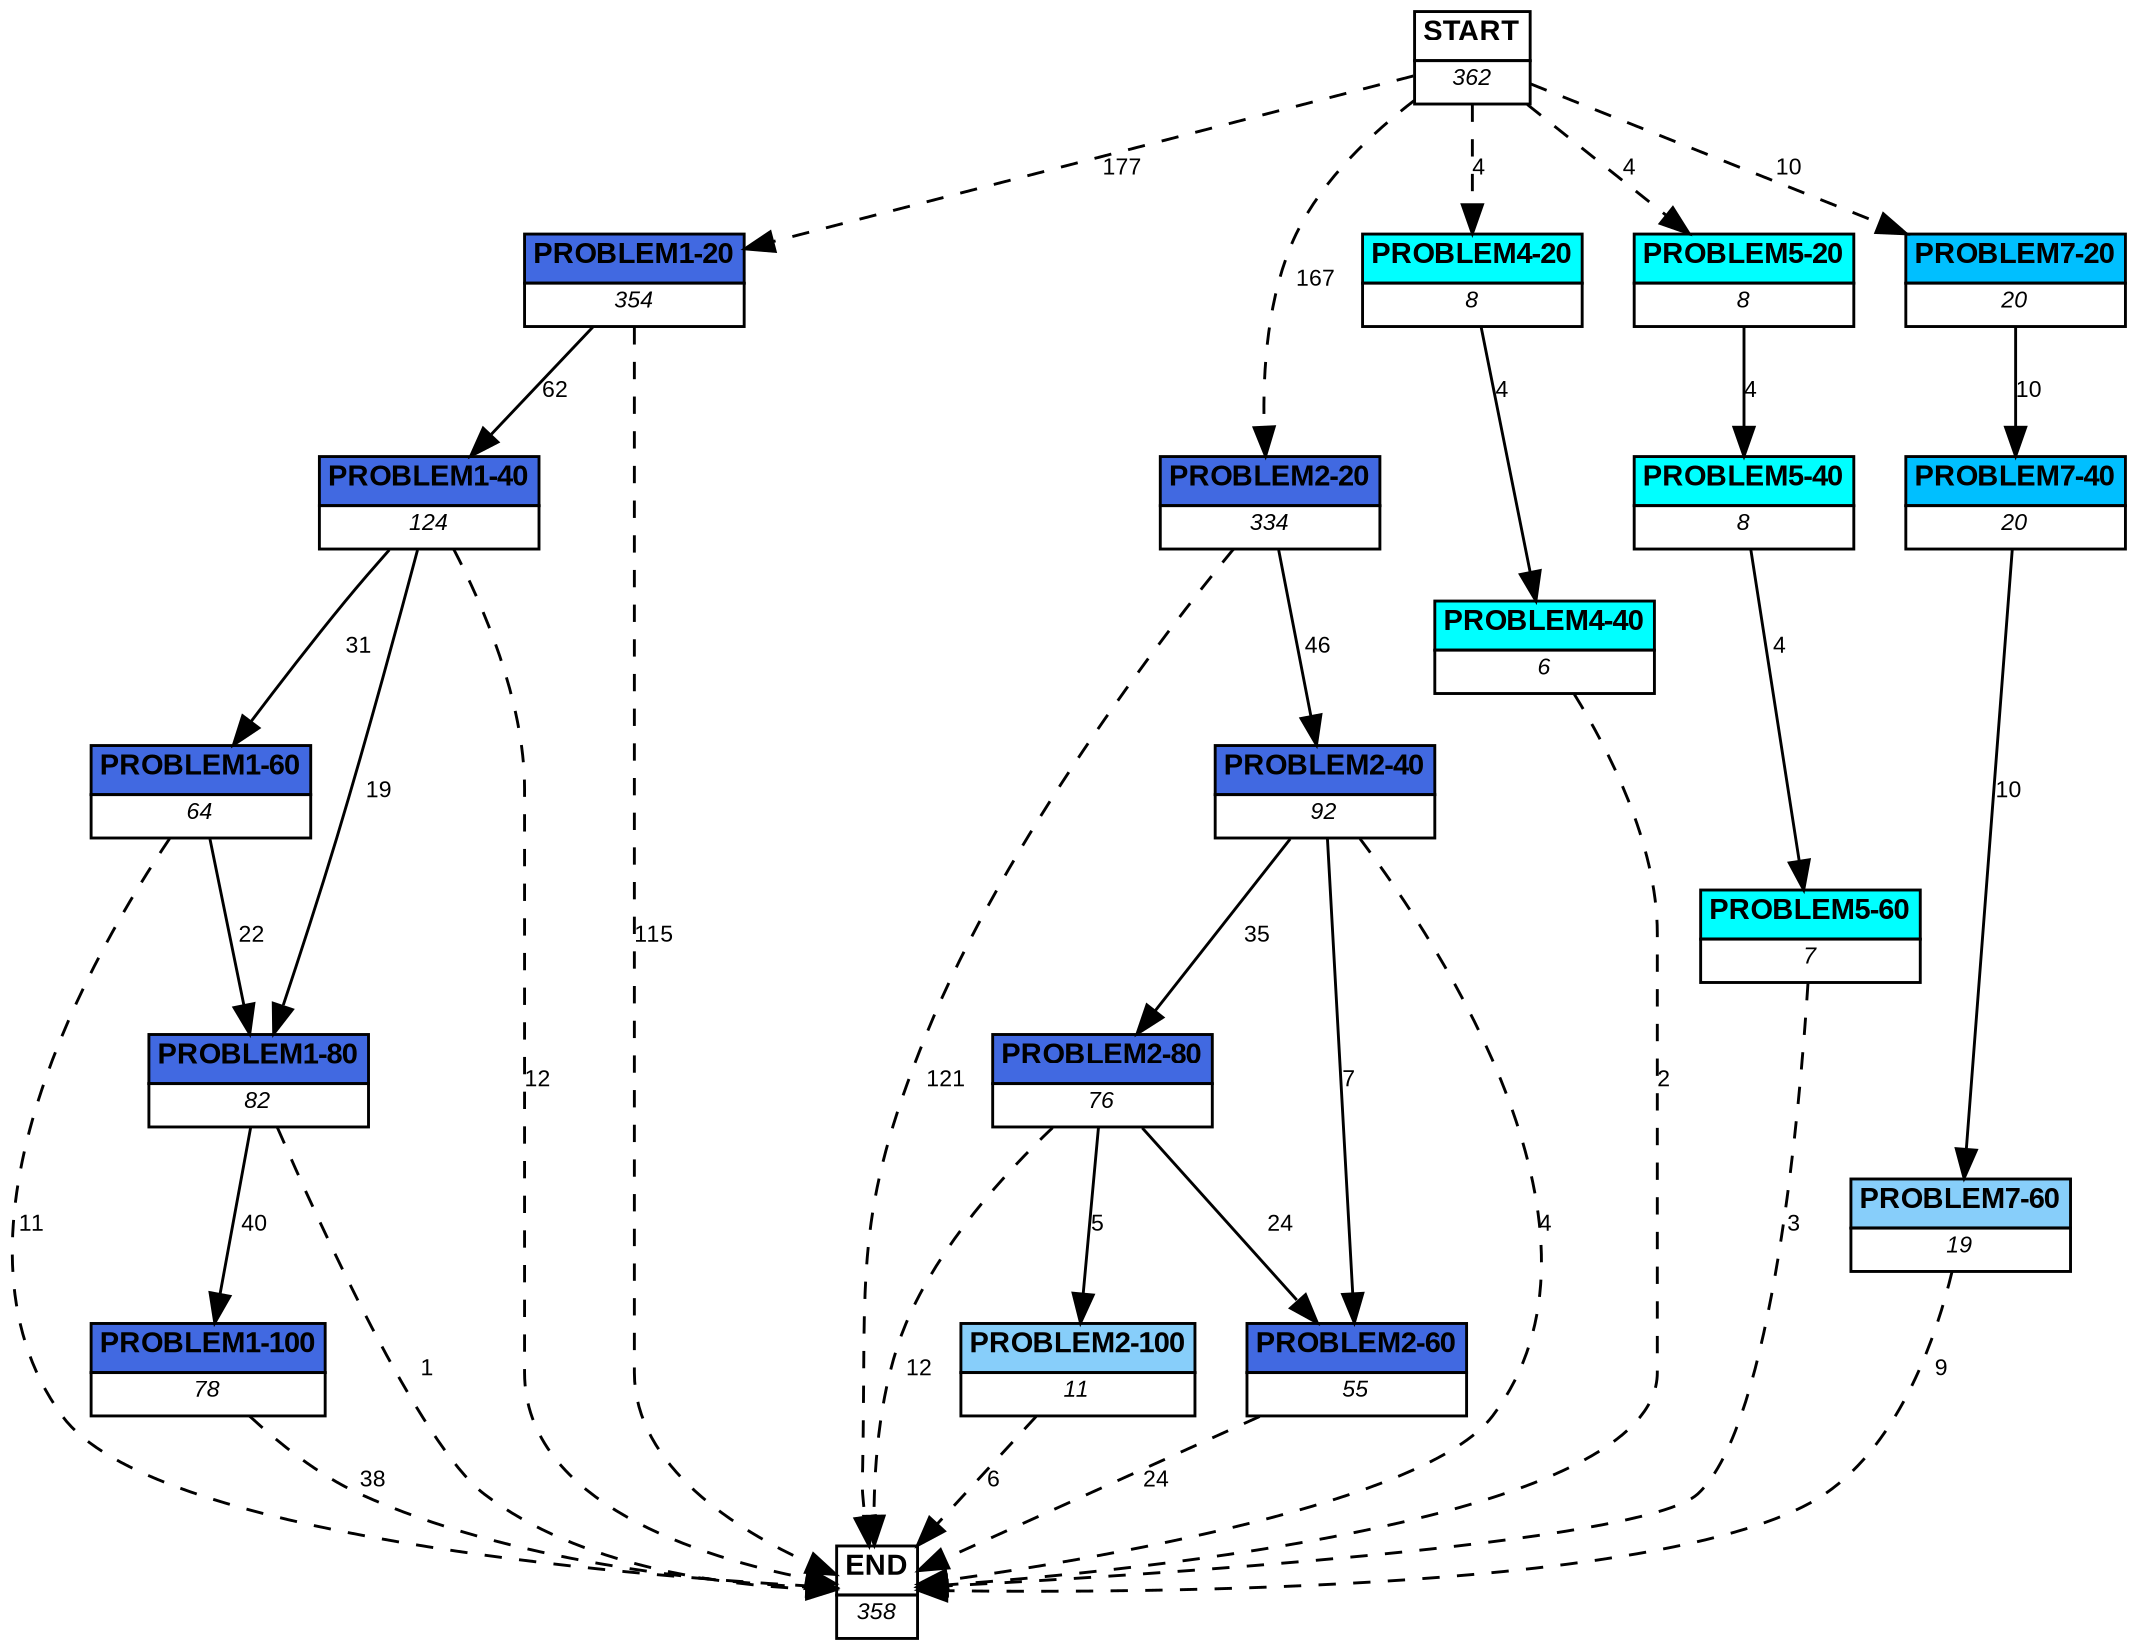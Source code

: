 digraph graphname {
	dpi = 150
	size="16,11!";
	margin = 0;
"PROBLEM1-20" [shape=plain, label=<<table border="0" cellborder="1" cellspacing="0"><tr><td bgcolor="royalblue"><FONT face="Arial" POINT-SIZE="10"><b>PROBLEM1-20</b></FONT></td></tr><tr><td bgcolor="white"><FONT face="Arial" POINT-SIZE="8"><i>354</i></FONT></td></tr></table>>]
"PROBLEM1-40" [shape=plain, label=<<table border="0" cellborder="1" cellspacing="0"><tr><td bgcolor="royalblue"><FONT face="Arial" POINT-SIZE="10"><b>PROBLEM1-40</b></FONT></td></tr><tr><td bgcolor="white"><FONT face="Arial" POINT-SIZE="8"><i>124</i></FONT></td></tr></table>>]
"PROBLEM1-60" [shape=plain, label=<<table border="0" cellborder="1" cellspacing="0"><tr><td bgcolor="royalblue"><FONT face="Arial" POINT-SIZE="10"><b>PROBLEM1-60</b></FONT></td></tr><tr><td bgcolor="white"><FONT face="Arial" POINT-SIZE="8"><i>64</i></FONT></td></tr></table>>]
"PROBLEM2-20" [shape=plain, label=<<table border="0" cellborder="1" cellspacing="0"><tr><td bgcolor="royalblue"><FONT face="Arial" POINT-SIZE="10"><b>PROBLEM2-20</b></FONT></td></tr><tr><td bgcolor="white"><FONT face="Arial" POINT-SIZE="8"><i>334</i></FONT></td></tr></table>>]
"PROBLEM1-80" [shape=plain, label=<<table border="0" cellborder="1" cellspacing="0"><tr><td bgcolor="royalblue"><FONT face="Arial" POINT-SIZE="10"><b>PROBLEM1-80</b></FONT></td></tr><tr><td bgcolor="white"><FONT face="Arial" POINT-SIZE="8"><i>82</i></FONT></td></tr></table>>]
"PROBLEM1-100" [shape=plain, label=<<table border="0" cellborder="1" cellspacing="0"><tr><td bgcolor="royalblue"><FONT face="Arial" POINT-SIZE="10"><b>PROBLEM1-100</b></FONT></td></tr><tr><td bgcolor="white"><FONT face="Arial" POINT-SIZE="8"><i>78</i></FONT></td></tr></table>>]
"PROBLEM2-40" [shape=plain, label=<<table border="0" cellborder="1" cellspacing="0"><tr><td bgcolor="royalblue"><FONT face="Arial" POINT-SIZE="10"><b>PROBLEM2-40</b></FONT></td></tr><tr><td bgcolor="white"><FONT face="Arial" POINT-SIZE="8"><i>92</i></FONT></td></tr></table>>]
"PROBLEM2-80" [shape=plain, label=<<table border="0" cellborder="1" cellspacing="0"><tr><td bgcolor="royalblue"><FONT face="Arial" POINT-SIZE="10"><b>PROBLEM2-80</b></FONT></td></tr><tr><td bgcolor="white"><FONT face="Arial" POINT-SIZE="8"><i>76</i></FONT></td></tr></table>>]
"PROBLEM2-60" [shape=plain, label=<<table border="0" cellborder="1" cellspacing="0"><tr><td bgcolor="royalblue"><FONT face="Arial" POINT-SIZE="10"><b>PROBLEM2-60</b></FONT></td></tr><tr><td bgcolor="white"><FONT face="Arial" POINT-SIZE="8"><i>55</i></FONT></td></tr></table>>]
"PROBLEM4-20" [shape=plain, label=<<table border="0" cellborder="1" cellspacing="0"><tr><td bgcolor="aqua"><FONT face="Arial" POINT-SIZE="10"><b>PROBLEM4-20</b></FONT></td></tr><tr><td bgcolor="white"><FONT face="Arial" POINT-SIZE="8"><i>8</i></FONT></td></tr></table>>]
"PROBLEM4-40" [shape=plain, label=<<table border="0" cellborder="1" cellspacing="0"><tr><td bgcolor="aqua"><FONT face="Arial" POINT-SIZE="10"><b>PROBLEM4-40</b></FONT></td></tr><tr><td bgcolor="white"><FONT face="Arial" POINT-SIZE="8"><i>6</i></FONT></td></tr></table>>]
"PROBLEM5-20" [shape=plain, label=<<table border="0" cellborder="1" cellspacing="0"><tr><td bgcolor="aqua"><FONT face="Arial" POINT-SIZE="10"><b>PROBLEM5-20</b></FONT></td></tr><tr><td bgcolor="white"><FONT face="Arial" POINT-SIZE="8"><i>8</i></FONT></td></tr></table>>]
"PROBLEM5-40" [shape=plain, label=<<table border="0" cellborder="1" cellspacing="0"><tr><td bgcolor="aqua"><FONT face="Arial" POINT-SIZE="10"><b>PROBLEM5-40</b></FONT></td></tr><tr><td bgcolor="white"><FONT face="Arial" POINT-SIZE="8"><i>8</i></FONT></td></tr></table>>]
"PROBLEM5-60" [shape=plain, label=<<table border="0" cellborder="1" cellspacing="0"><tr><td bgcolor="aqua"><FONT face="Arial" POINT-SIZE="10"><b>PROBLEM5-60</b></FONT></td></tr><tr><td bgcolor="white"><FONT face="Arial" POINT-SIZE="8"><i>7</i></FONT></td></tr></table>>]
"PROBLEM7-20" [shape=plain, label=<<table border="0" cellborder="1" cellspacing="0"><tr><td bgcolor="deepskyblue"><FONT face="Arial" POINT-SIZE="10"><b>PROBLEM7-20</b></FONT></td></tr><tr><td bgcolor="white"><FONT face="Arial" POINT-SIZE="8"><i>20</i></FONT></td></tr></table>>]
"PROBLEM7-40" [shape=plain, label=<<table border="0" cellborder="1" cellspacing="0"><tr><td bgcolor="deepskyblue"><FONT face="Arial" POINT-SIZE="10"><b>PROBLEM7-40</b></FONT></td></tr><tr><td bgcolor="white"><FONT face="Arial" POINT-SIZE="8"><i>20</i></FONT></td></tr></table>>]
"PROBLEM7-60" [shape=plain, label=<<table border="0" cellborder="1" cellspacing="0"><tr><td bgcolor="lightskyblue"><FONT face="Arial" POINT-SIZE="10"><b>PROBLEM7-60</b></FONT></td></tr><tr><td bgcolor="white"><FONT face="Arial" POINT-SIZE="8"><i>19</i></FONT></td></tr></table>>]
"PROBLEM2-100" [shape=plain, label=<<table border="0" cellborder="1" cellspacing="0"><tr><td bgcolor="lightskyblue"><FONT face="Arial" POINT-SIZE="10"><b>PROBLEM2-100</b></FONT></td></tr><tr><td bgcolor="white"><FONT face="Arial" POINT-SIZE="8"><i>11</i></FONT></td></tr></table>>]
"START" [shape=plain, label=<<table border="0" cellborder="1" cellspacing="0"><tr><td bgcolor="white"><FONT face="Arial" POINT-SIZE="10"><b>START</b></FONT></td></tr><tr><td bgcolor="white"><FONT face="Arial" POINT-SIZE="8"><i>362</i></FONT></td></tr></table>>]
"END" [shape=plain, label=<<table border="0" cellborder="1" cellspacing="0"><tr><td bgcolor="white"><FONT face="Arial" POINT-SIZE="10"><b>END</b></FONT></td></tr><tr><td bgcolor="white"><FONT face="Arial" POINT-SIZE="8"><i>358</i></FONT></td></tr></table>>]
"PROBLEM1-20" -> "PROBLEM1-40" [ label ="62" labelfloat=false fontname="Arial" fontsize=8]
"PROBLEM1-20" -> "END" [ style = dashed label ="115" labelfloat=false fontname="Arial" fontsize=8]
"PROBLEM1-40" -> "PROBLEM1-60" [ label ="31" labelfloat=false fontname="Arial" fontsize=8]
"PROBLEM1-40" -> "PROBLEM1-80" [ label ="19" labelfloat=false fontname="Arial" fontsize=8]
"PROBLEM1-40" -> "END" [ style = dashed label ="12" labelfloat=false fontname="Arial" fontsize=8]
"PROBLEM1-60" -> "PROBLEM1-80" [ label ="22" labelfloat=false fontname="Arial" fontsize=8]
"PROBLEM1-60" -> "END" [ style = dashed label ="11" labelfloat=false fontname="Arial" fontsize=8]
"PROBLEM2-20" -> "PROBLEM2-40" [ label ="46" labelfloat=false fontname="Arial" fontsize=8]
"PROBLEM2-20" -> "END" [ style = dashed label ="121" labelfloat=false fontname="Arial" fontsize=8]
"PROBLEM1-80" -> "PROBLEM1-100" [ label ="40" labelfloat=false fontname="Arial" fontsize=8]
"PROBLEM1-80" -> "END" [ style = dashed label ="1" labelfloat=false fontname="Arial" fontsize=8]
"PROBLEM1-100" -> "END" [ style = dashed label ="38" labelfloat=false fontname="Arial" fontsize=8]
"PROBLEM2-40" -> "PROBLEM2-80" [ label ="35" labelfloat=false fontname="Arial" fontsize=8]
"PROBLEM2-40" -> "PROBLEM2-60" [ label ="7" labelfloat=false fontname="Arial" fontsize=8]
"PROBLEM2-40" -> "END" [ style = dashed label ="4" labelfloat=false fontname="Arial" fontsize=8]
"PROBLEM2-80" -> "PROBLEM2-60" [ label ="24" labelfloat=false fontname="Arial" fontsize=8]
"PROBLEM2-80" -> "PROBLEM2-100" [ label ="5" labelfloat=false fontname="Arial" fontsize=8]
"PROBLEM2-80" -> "END" [ style = dashed label ="12" labelfloat=false fontname="Arial" fontsize=8]
"PROBLEM2-60" -> "END" [ style = dashed label ="24" labelfloat=false fontname="Arial" fontsize=8]
"PROBLEM4-20" -> "PROBLEM4-40" [ label ="4" labelfloat=false fontname="Arial" fontsize=8]
"PROBLEM4-40" -> "END" [ style = dashed label ="2" labelfloat=false fontname="Arial" fontsize=8]
"PROBLEM5-20" -> "PROBLEM5-40" [ label ="4" labelfloat=false fontname="Arial" fontsize=8]
"PROBLEM5-40" -> "PROBLEM5-60" [ label ="4" labelfloat=false fontname="Arial" fontsize=8]
"PROBLEM5-60" -> "END" [ style = dashed label ="3" labelfloat=false fontname="Arial" fontsize=8]
"PROBLEM7-20" -> "PROBLEM7-40" [ label ="10" labelfloat=false fontname="Arial" fontsize=8]
"PROBLEM7-40" -> "PROBLEM7-60" [ label ="10" labelfloat=false fontname="Arial" fontsize=8]
"PROBLEM7-60" -> "END" [ style = dashed label ="9" labelfloat=false fontname="Arial" fontsize=8]
"PROBLEM2-100" -> "END" [ style = dashed label ="6" labelfloat=false fontname="Arial" fontsize=8]
"START" -> "PROBLEM1-20" [ style = dashed label ="177" labelfloat=false fontname="Arial" fontsize=8]
"START" -> "PROBLEM2-20" [ style = dashed label ="167" labelfloat=false fontname="Arial" fontsize=8]
"START" -> "PROBLEM4-20" [ style = dashed label ="4" labelfloat=false fontname="Arial" fontsize=8]
"START" -> "PROBLEM5-20" [ style = dashed label ="4" labelfloat=false fontname="Arial" fontsize=8]
"START" -> "PROBLEM7-20" [ style = dashed label ="10" labelfloat=false fontname="Arial" fontsize=8]
}